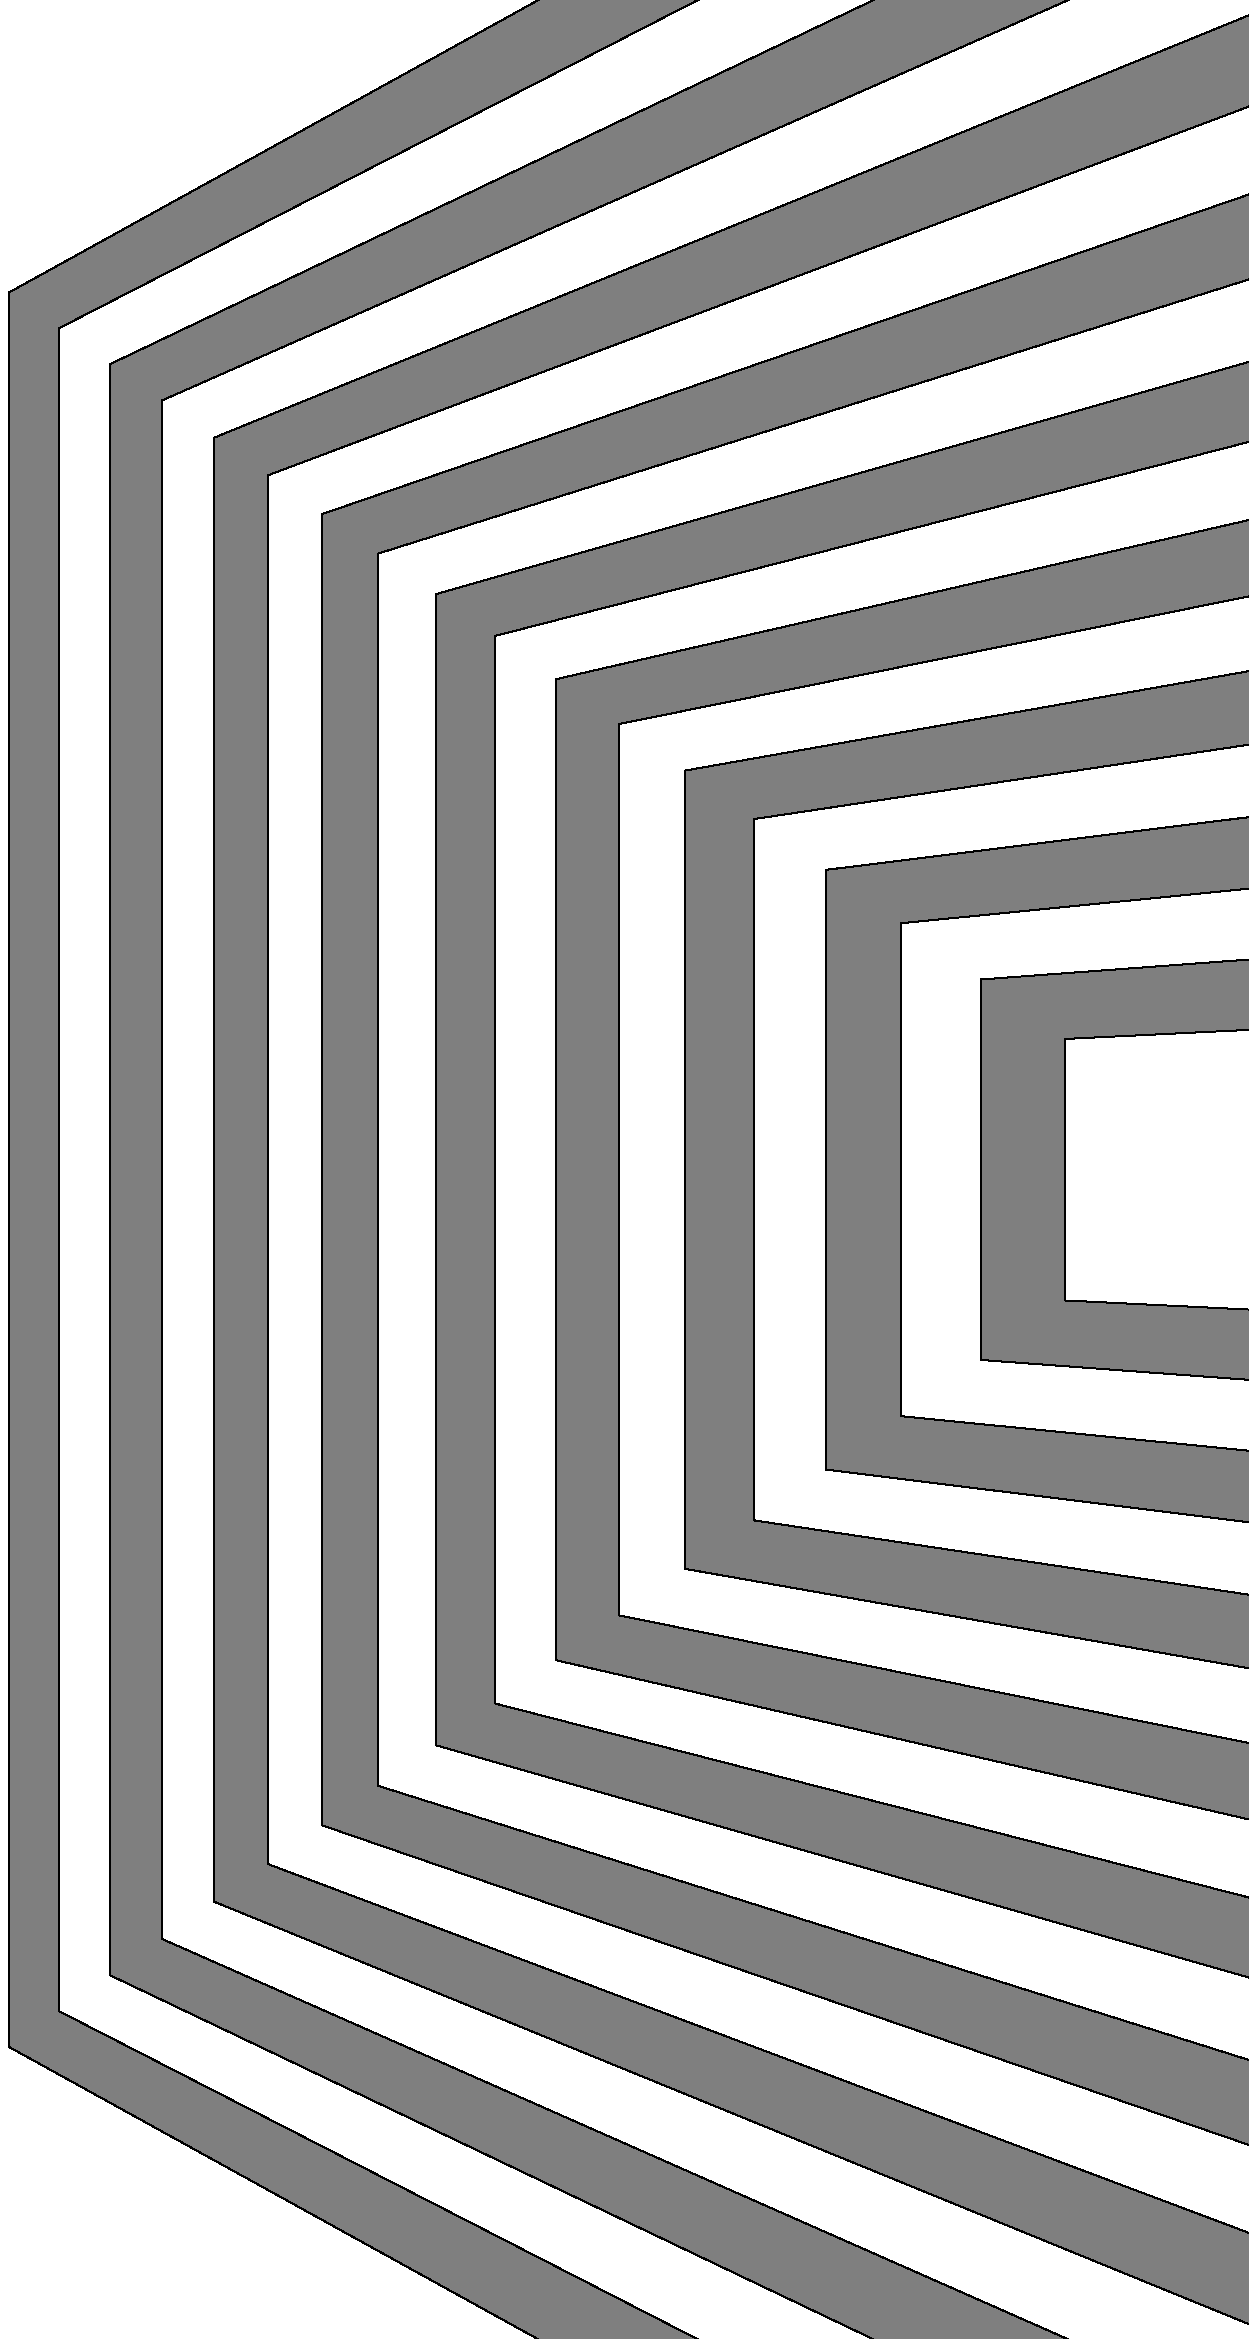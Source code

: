 def tand(expr x)= sind(x)/cosd(x) enddef;
def halfsquareprojected(expr d, alpha) =
  (0,d*tand(alpha))--(d*tand(alpha)/(1+tand(alpha))*(-sqrt(2),1))--(d*tand(alpha)/(1+tand(alpha))*(-sqrt(2),-1))--(0,-d*tand(alpha))
enddef;
    
distance := 254mm;
paperwidth := 210mm;
paperheight := 297mm;

beginfig(1)
path p[];
path frame;
for alpha= 1 upto 9:
  p0:=halfsquareprojected(distance,alpha*4);
  p1:=halfsquareprojected(distance,alpha*4+2);
  p2:=(0,0)--(0,distance);
  p3:=(0,-distance)--(0,0);
  p5:=buildcycle(p2,p0,p3,reverse p1);
  pickup pencircle scaled 0.5;
  fill p5 shifted (paperwidth, paperheight/2) withcolor 0.5*white;
  draw p5 shifted (paperwidth, paperheight/2);
  frame:=(0,0)--(paperwidth,0)--(paperwidth,paperheight)--(0,paperheight)--cycle;
  clip currentpicture to frame;
endfor;
endfig;
end

